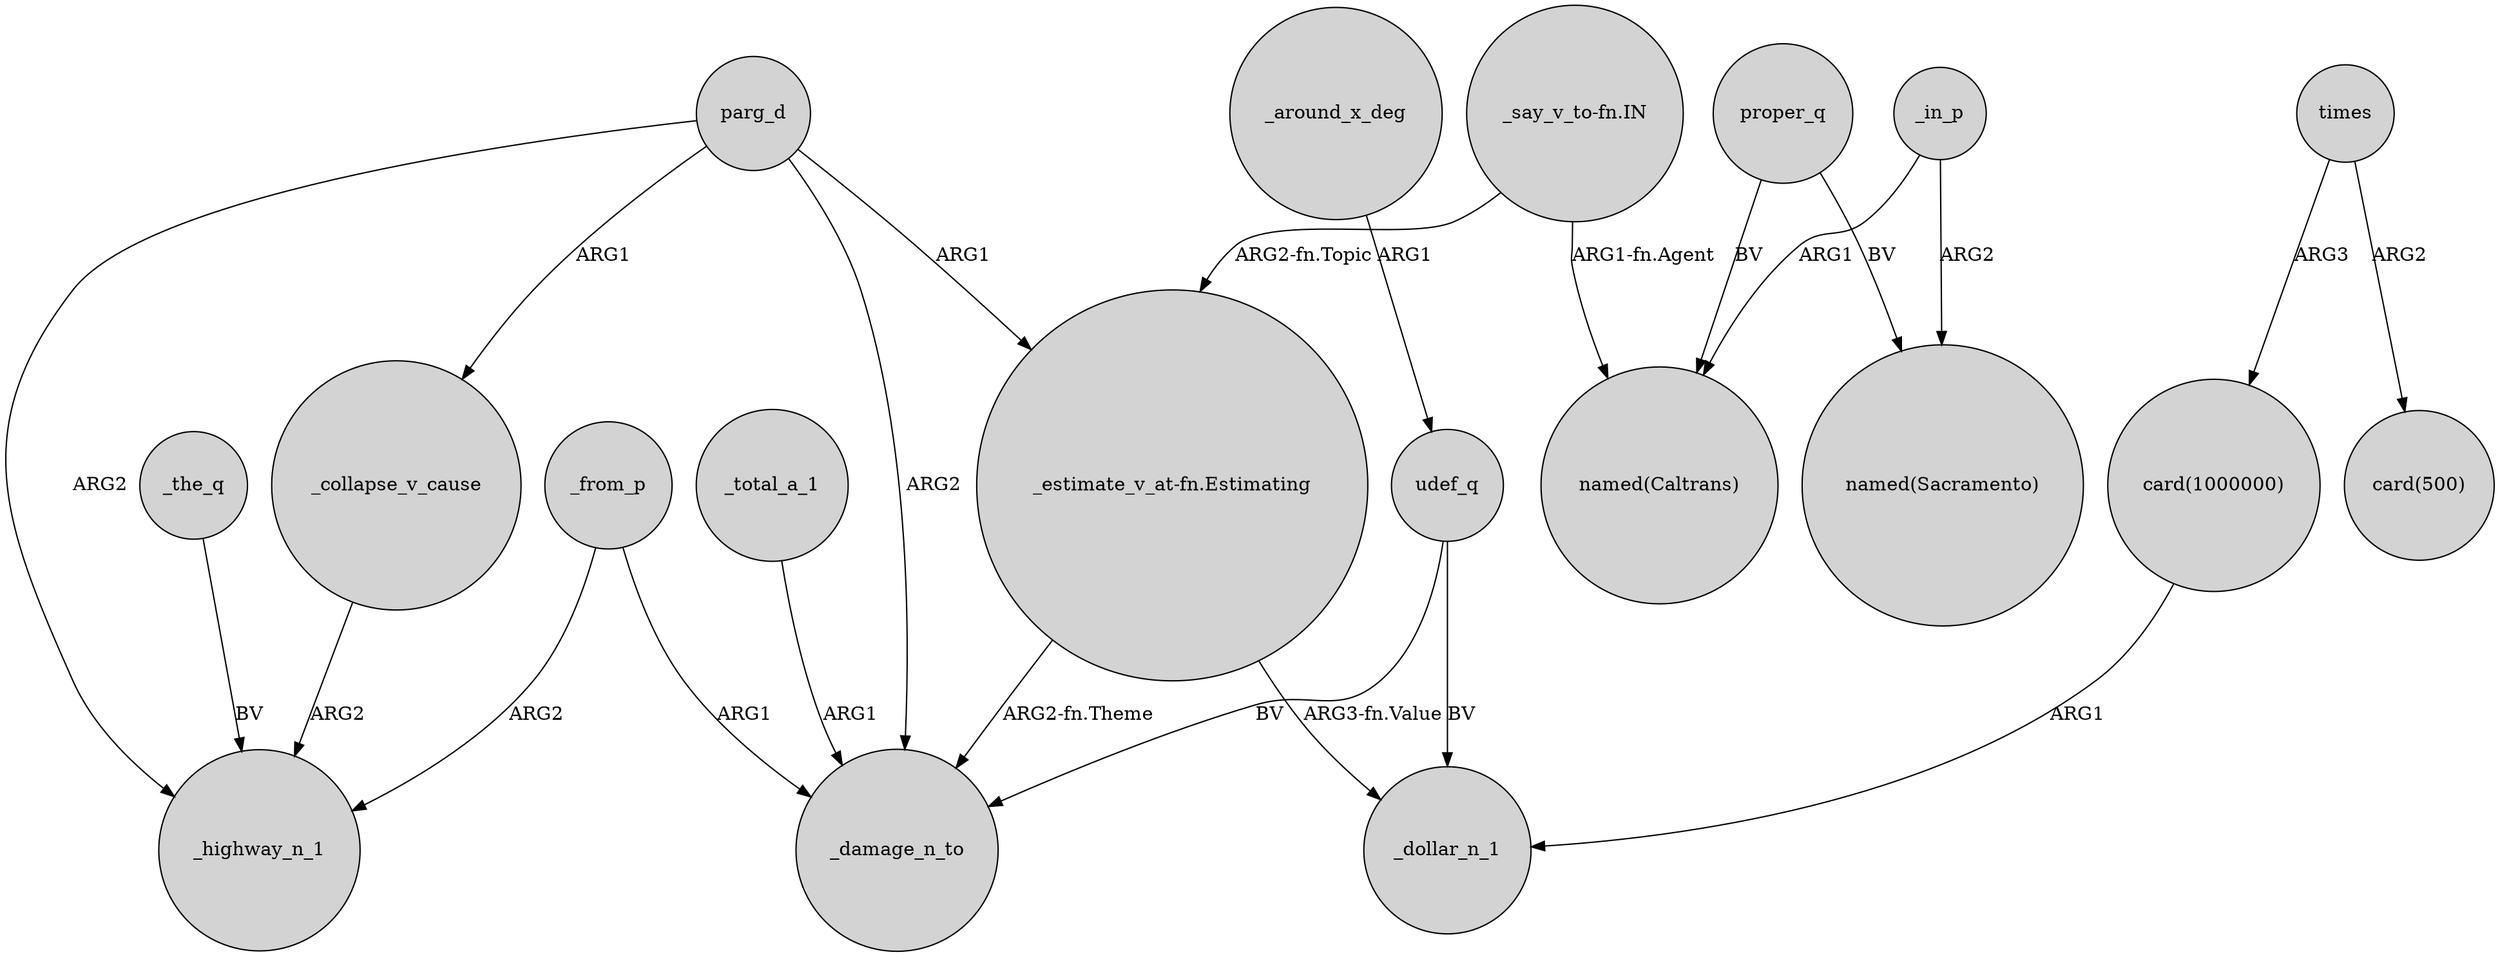 digraph {
	node [shape=circle style=filled]
	parg_d -> _collapse_v_cause [label=ARG1]
	"card(1000000)" -> _dollar_n_1 [label=ARG1]
	proper_q -> "named(Caltrans)" [label=BV]
	_in_p -> "named(Sacramento)" [label=ARG2]
	_total_a_1 -> _damage_n_to [label=ARG1]
	_in_p -> "named(Caltrans)" [label=ARG1]
	_around_x_deg -> udef_q [label=ARG1]
	"_say_v_to-fn.IN" -> "named(Caltrans)" [label="ARG1-fn.Agent"]
	parg_d -> _highway_n_1 [label=ARG2]
	_from_p -> _damage_n_to [label=ARG1]
	times -> "card(1000000)" [label=ARG3]
	_from_p -> _highway_n_1 [label=ARG2]
	udef_q -> _damage_n_to [label=BV]
	_the_q -> _highway_n_1 [label=BV]
	times -> "card(500)" [label=ARG2]
	"_say_v_to-fn.IN" -> "_estimate_v_at-fn.Estimating" [label="ARG2-fn.Topic"]
	parg_d -> "_estimate_v_at-fn.Estimating" [label=ARG1]
	parg_d -> _damage_n_to [label=ARG2]
	_collapse_v_cause -> _highway_n_1 [label=ARG2]
	proper_q -> "named(Sacramento)" [label=BV]
	udef_q -> _dollar_n_1 [label=BV]
	"_estimate_v_at-fn.Estimating" -> _damage_n_to [label="ARG2-fn.Theme"]
	"_estimate_v_at-fn.Estimating" -> _dollar_n_1 [label="ARG3-fn.Value"]
}
